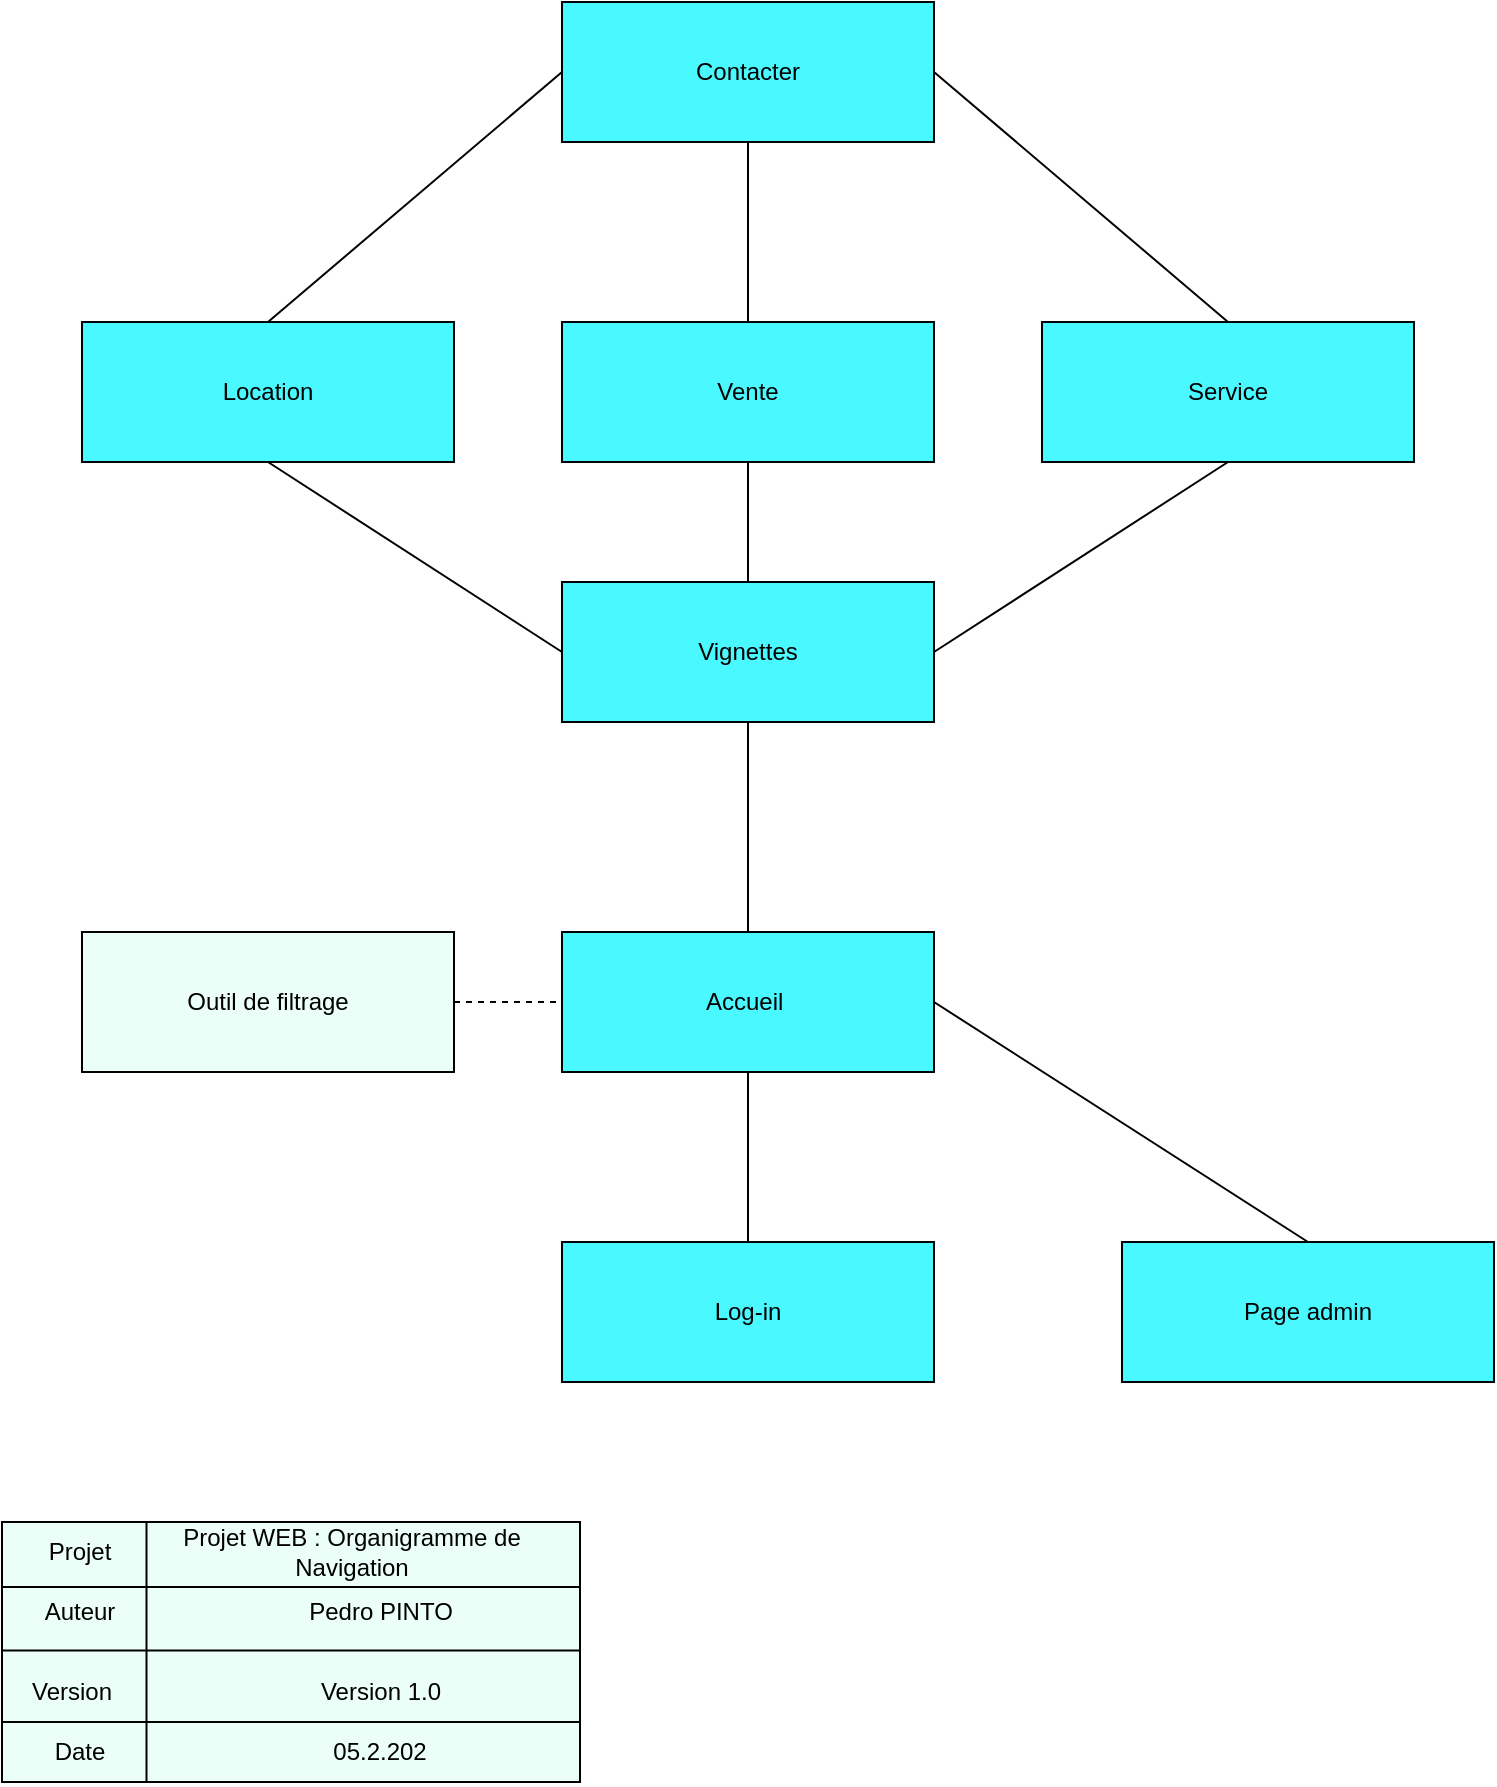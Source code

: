 <mxfile version="13.9.9" type="device"><diagram id="Is3vssY12aGGVhu7uHc8" name="Page-1"><mxGraphModel dx="1088" dy="567" grid="1" gridSize="10" guides="1" tooltips="1" connect="1" arrows="1" fold="1" page="1" pageScale="1" pageWidth="827" pageHeight="1169" math="0" shadow="0"><root><mxCell id="0"/><mxCell id="1" parent="0"/><mxCell id="2dy1wutotYp71uRZyPBa-1" value="Log-in" style="rounded=0;whiteSpace=wrap;html=1;fillColor=#4AF9FF;" vertex="1" parent="1"><mxGeometry x="321" y="660" width="186" height="70" as="geometry"/></mxCell><mxCell id="2dy1wutotYp71uRZyPBa-4" value="&lt;p class=&quot;MsoNormal&quot;&gt;&lt;span style=&quot;font-size: 9pt ; line-height: 107% ; font-family: &amp;#34;helvetica&amp;#34; , sans-serif&quot;&gt;Accueil&amp;nbsp;&lt;/span&gt;&lt;/p&gt;" style="rounded=0;whiteSpace=wrap;html=1;fillColor=#4AF9FF;" vertex="1" parent="1"><mxGeometry x="321" y="505" width="186" height="70" as="geometry"/></mxCell><mxCell id="2dy1wutotYp71uRZyPBa-5" value="" style="endArrow=none;html=1;entryX=0.5;entryY=1;entryDx=0;entryDy=0;exitX=0.5;exitY=0;exitDx=0;exitDy=0;" edge="1" parent="1" source="2dy1wutotYp71uRZyPBa-1" target="2dy1wutotYp71uRZyPBa-4"><mxGeometry width="50" height="50" relative="1" as="geometry"><mxPoint x="401" y="670" as="sourcePoint"/><mxPoint x="451" y="620" as="targetPoint"/></mxGeometry></mxCell><mxCell id="2dy1wutotYp71uRZyPBa-7" value="&lt;p class=&quot;MsoNormal&quot;&gt;&lt;span style=&quot;font-size: 9pt ; line-height: 107% ; font-family: &amp;#34;helvetica&amp;#34; , sans-serif&quot;&gt;Vignettes&lt;/span&gt;&lt;/p&gt;" style="rounded=0;whiteSpace=wrap;html=1;fillColor=#4AF9FF;" vertex="1" parent="1"><mxGeometry x="321" y="330" width="186" height="70" as="geometry"/></mxCell><mxCell id="2dy1wutotYp71uRZyPBa-8" value="" style="endArrow=none;html=1;entryX=0.5;entryY=1;entryDx=0;entryDy=0;exitX=0.5;exitY=0;exitDx=0;exitDy=0;" edge="1" parent="1" source="2dy1wutotYp71uRZyPBa-4" target="2dy1wutotYp71uRZyPBa-7"><mxGeometry width="50" height="50" relative="1" as="geometry"><mxPoint x="424.0" y="670" as="sourcePoint"/><mxPoint x="424.0" y="585" as="targetPoint"/></mxGeometry></mxCell><mxCell id="2dy1wutotYp71uRZyPBa-9" value="&lt;p class=&quot;MsoNormal&quot;&gt;&lt;font face=&quot;helvetica, sans-serif&quot;&gt;Location&lt;/font&gt;&lt;/p&gt;" style="rounded=0;whiteSpace=wrap;html=1;fillColor=#4AF9FF;" vertex="1" parent="1"><mxGeometry x="81" y="200" width="186" height="70" as="geometry"/></mxCell><mxCell id="2dy1wutotYp71uRZyPBa-10" value="&lt;p class=&quot;MsoNormal&quot;&gt;&lt;span style=&quot;font-size: 9pt ; line-height: 107% ; font-family: &amp;#34;helvetica&amp;#34; , sans-serif&quot;&gt;Vente&lt;/span&gt;&lt;/p&gt;" style="rounded=0;whiteSpace=wrap;html=1;fillColor=#4AF9FF;" vertex="1" parent="1"><mxGeometry x="321" y="200" width="186" height="70" as="geometry"/></mxCell><mxCell id="2dy1wutotYp71uRZyPBa-11" value="&lt;p class=&quot;MsoNormal&quot;&gt;&lt;span style=&quot;font-size: 9pt ; line-height: 107% ; font-family: &amp;#34;helvetica&amp;#34; , sans-serif&quot;&gt;Service&lt;/span&gt;&lt;/p&gt;" style="rounded=0;whiteSpace=wrap;html=1;fillColor=#4AF9FF;" vertex="1" parent="1"><mxGeometry x="561" y="200" width="186" height="70" as="geometry"/></mxCell><mxCell id="2dy1wutotYp71uRZyPBa-12" value="" style="endArrow=none;html=1;entryX=0.5;entryY=0;entryDx=0;entryDy=0;exitX=0.5;exitY=1;exitDx=0;exitDy=0;" edge="1" parent="1" source="2dy1wutotYp71uRZyPBa-10" target="2dy1wutotYp71uRZyPBa-7"><mxGeometry width="50" height="50" relative="1" as="geometry"><mxPoint x="424" y="515" as="sourcePoint"/><mxPoint x="424" y="410" as="targetPoint"/></mxGeometry></mxCell><mxCell id="2dy1wutotYp71uRZyPBa-13" value="" style="endArrow=none;html=1;entryX=0;entryY=0.5;entryDx=0;entryDy=0;exitX=0.5;exitY=1;exitDx=0;exitDy=0;" edge="1" parent="1" source="2dy1wutotYp71uRZyPBa-9" target="2dy1wutotYp71uRZyPBa-7"><mxGeometry width="50" height="50" relative="1" as="geometry"><mxPoint x="434" y="525" as="sourcePoint"/><mxPoint x="434" y="420" as="targetPoint"/></mxGeometry></mxCell><mxCell id="2dy1wutotYp71uRZyPBa-14" value="" style="endArrow=none;html=1;entryX=0.5;entryY=1;entryDx=0;entryDy=0;exitX=1;exitY=0.5;exitDx=0;exitDy=0;" edge="1" parent="1" source="2dy1wutotYp71uRZyPBa-7" target="2dy1wutotYp71uRZyPBa-11"><mxGeometry width="50" height="50" relative="1" as="geometry"><mxPoint x="444" y="535" as="sourcePoint"/><mxPoint x="444" y="430" as="targetPoint"/></mxGeometry></mxCell><mxCell id="2dy1wutotYp71uRZyPBa-16" value="Contacter" style="rounded=0;whiteSpace=wrap;html=1;fillColor=#4AF9FF;" vertex="1" parent="1"><mxGeometry x="321" y="40" width="186" height="70" as="geometry"/></mxCell><mxCell id="2dy1wutotYp71uRZyPBa-17" value="" style="endArrow=none;html=1;entryX=1;entryY=0.5;entryDx=0;entryDy=0;exitX=0.5;exitY=0;exitDx=0;exitDy=0;" edge="1" parent="1" source="2dy1wutotYp71uRZyPBa-11" target="2dy1wutotYp71uRZyPBa-16"><mxGeometry width="50" height="50" relative="1" as="geometry"><mxPoint x="517" y="375.0" as="sourcePoint"/><mxPoint x="674" y="280.0" as="targetPoint"/></mxGeometry></mxCell><mxCell id="2dy1wutotYp71uRZyPBa-18" value="" style="endArrow=none;html=1;entryX=0;entryY=0.5;entryDx=0;entryDy=0;exitX=0.5;exitY=0;exitDx=0;exitDy=0;" edge="1" parent="1" source="2dy1wutotYp71uRZyPBa-9" target="2dy1wutotYp71uRZyPBa-16"><mxGeometry width="50" height="50" relative="1" as="geometry"><mxPoint x="174" y="280.0" as="sourcePoint"/><mxPoint x="331" y="375.0" as="targetPoint"/></mxGeometry></mxCell><mxCell id="2dy1wutotYp71uRZyPBa-19" value="" style="endArrow=none;html=1;exitX=0.5;exitY=1;exitDx=0;exitDy=0;entryX=0.5;entryY=0;entryDx=0;entryDy=0;" edge="1" parent="1" source="2dy1wutotYp71uRZyPBa-16" target="2dy1wutotYp71uRZyPBa-10"><mxGeometry width="50" height="50" relative="1" as="geometry"><mxPoint x="424" y="260.0" as="sourcePoint"/><mxPoint x="414" y="180" as="targetPoint"/></mxGeometry></mxCell><mxCell id="2dy1wutotYp71uRZyPBa-20" value="" style="endArrow=none;html=1;entryX=1;entryY=0.5;entryDx=0;entryDy=0;exitX=0.5;exitY=0;exitDx=0;exitDy=0;" edge="1" parent="1" source="2dy1wutotYp71uRZyPBa-21" target="2dy1wutotYp71uRZyPBa-4"><mxGeometry width="50" height="50" relative="1" as="geometry"><mxPoint x="434" y="270.0" as="sourcePoint"/><mxPoint x="434" y="350.0" as="targetPoint"/></mxGeometry></mxCell><mxCell id="2dy1wutotYp71uRZyPBa-21" value="Page admin" style="rounded=0;whiteSpace=wrap;html=1;fillColor=#4AF9FF;" vertex="1" parent="1"><mxGeometry x="601" y="660" width="186" height="70" as="geometry"/></mxCell><mxCell id="2dy1wutotYp71uRZyPBa-22" value="Outil de filtrage" style="rounded=0;whiteSpace=wrap;html=1;fillColor=#EBFFF8;" vertex="1" parent="1"><mxGeometry x="81" y="505" width="186" height="70" as="geometry"/></mxCell><mxCell id="2dy1wutotYp71uRZyPBa-23" value="" style="endArrow=none;dashed=1;html=1;entryX=0;entryY=0.5;entryDx=0;entryDy=0;exitX=1;exitY=0.5;exitDx=0;exitDy=0;" edge="1" parent="1" source="2dy1wutotYp71uRZyPBa-22" target="2dy1wutotYp71uRZyPBa-4"><mxGeometry width="50" height="50" relative="1" as="geometry"><mxPoint x="451" y="370" as="sourcePoint"/><mxPoint x="501" y="320" as="targetPoint"/></mxGeometry></mxCell><mxCell id="2dy1wutotYp71uRZyPBa-28" value="" style="group" vertex="1" connectable="0" parent="1"><mxGeometry x="41" y="800" width="320" height="130" as="geometry"/></mxCell><mxCell id="2dy1wutotYp71uRZyPBa-24" value="" style="rounded=0;whiteSpace=wrap;html=1;fillColor=#EBFFF8;" vertex="1" parent="2dy1wutotYp71uRZyPBa-28"><mxGeometry width="289" height="130" as="geometry"/></mxCell><mxCell id="2dy1wutotYp71uRZyPBa-25" value="" style="endArrow=none;html=1;exitX=0;exitY=0.25;exitDx=0;exitDy=0;entryX=1;entryY=0.25;entryDx=0;entryDy=0;" edge="1" parent="2dy1wutotYp71uRZyPBa-28" source="2dy1wutotYp71uRZyPBa-24" target="2dy1wutotYp71uRZyPBa-24"><mxGeometry width="50" height="50" relative="1" as="geometry"><mxPoint x="499" y="80" as="sourcePoint"/><mxPoint x="549" y="30" as="targetPoint"/></mxGeometry></mxCell><mxCell id="2dy1wutotYp71uRZyPBa-26" value="" style="endArrow=none;html=1;exitX=0;exitY=0.25;exitDx=0;exitDy=0;entryX=1;entryY=0.25;entryDx=0;entryDy=0;" edge="1" parent="2dy1wutotYp71uRZyPBa-28"><mxGeometry width="50" height="50" relative="1" as="geometry"><mxPoint y="64.29" as="sourcePoint"/><mxPoint x="289" y="64.29" as="targetPoint"/></mxGeometry></mxCell><mxCell id="2dy1wutotYp71uRZyPBa-27" value="" style="endArrow=none;html=1;exitX=0;exitY=0.25;exitDx=0;exitDy=0;entryX=1;entryY=0.25;entryDx=0;entryDy=0;" edge="1" parent="2dy1wutotYp71uRZyPBa-28"><mxGeometry width="50" height="50" relative="1" as="geometry"><mxPoint y="100" as="sourcePoint"/><mxPoint x="289" y="100" as="targetPoint"/></mxGeometry></mxCell><mxCell id="2dy1wutotYp71uRZyPBa-29" value="" style="endArrow=none;html=1;exitX=0.25;exitY=1;exitDx=0;exitDy=0;entryX=0.25;entryY=0;entryDx=0;entryDy=0;" edge="1" parent="2dy1wutotYp71uRZyPBa-28" source="2dy1wutotYp71uRZyPBa-24" target="2dy1wutotYp71uRZyPBa-24"><mxGeometry width="50" height="50" relative="1" as="geometry"><mxPoint x="499" y="80" as="sourcePoint"/><mxPoint x="549" y="30" as="targetPoint"/></mxGeometry></mxCell><mxCell id="2dy1wutotYp71uRZyPBa-33" value="Projet" style="text;html=1;strokeColor=none;fillColor=none;align=center;verticalAlign=middle;whiteSpace=wrap;rounded=0;" vertex="1" parent="2dy1wutotYp71uRZyPBa-28"><mxGeometry x="19" width="40" height="30" as="geometry"/></mxCell><mxCell id="2dy1wutotYp71uRZyPBa-34" value="Auteur" style="text;html=1;strokeColor=none;fillColor=none;align=center;verticalAlign=middle;whiteSpace=wrap;rounded=0;" vertex="1" parent="2dy1wutotYp71uRZyPBa-28"><mxGeometry x="19" y="30" width="40" height="30" as="geometry"/></mxCell><mxCell id="2dy1wutotYp71uRZyPBa-35" value="Version" style="text;html=1;strokeColor=none;fillColor=none;align=center;verticalAlign=middle;whiteSpace=wrap;rounded=0;" vertex="1" parent="2dy1wutotYp71uRZyPBa-28"><mxGeometry y="70" width="70" height="30" as="geometry"/></mxCell><mxCell id="2dy1wutotYp71uRZyPBa-36" value="Date" style="text;html=1;strokeColor=none;fillColor=none;align=center;verticalAlign=middle;whiteSpace=wrap;rounded=0;" vertex="1" parent="2dy1wutotYp71uRZyPBa-28"><mxGeometry x="19" y="100" width="40" height="30" as="geometry"/></mxCell><mxCell id="2dy1wutotYp71uRZyPBa-37" value="Projet WEB :&amp;nbsp;&lt;span style=&quot;font-family: &amp;#34;helvetica&amp;#34; , sans-serif ; font-size: 9pt&quot;&gt;Organigramme&amp;nbsp;&lt;/span&gt;de Navigation" style="text;html=1;strokeColor=none;fillColor=none;align=center;verticalAlign=middle;whiteSpace=wrap;rounded=0;" vertex="1" parent="2dy1wutotYp71uRZyPBa-28"><mxGeometry x="70" width="210" height="30" as="geometry"/></mxCell><mxCell id="2dy1wutotYp71uRZyPBa-38" value="Pedro PINTO" style="text;html=1;strokeColor=none;fillColor=none;align=center;verticalAlign=middle;whiteSpace=wrap;rounded=0;" vertex="1" parent="2dy1wutotYp71uRZyPBa-28"><mxGeometry x="144.5" y="30" width="89" height="30" as="geometry"/></mxCell><mxCell id="2dy1wutotYp71uRZyPBa-39" value="Version 1.0" style="text;html=1;strokeColor=none;fillColor=none;align=center;verticalAlign=middle;whiteSpace=wrap;rounded=0;" vertex="1" parent="2dy1wutotYp71uRZyPBa-28"><mxGeometry x="144.5" y="70" width="89" height="30" as="geometry"/></mxCell><mxCell id="2dy1wutotYp71uRZyPBa-40" value="05.2.202" style="text;html=1;strokeColor=none;fillColor=none;align=center;verticalAlign=middle;whiteSpace=wrap;rounded=0;" vertex="1" parent="2dy1wutotYp71uRZyPBa-28"><mxGeometry x="169" y="100" width="40" height="30" as="geometry"/></mxCell></root></mxGraphModel></diagram></mxfile>